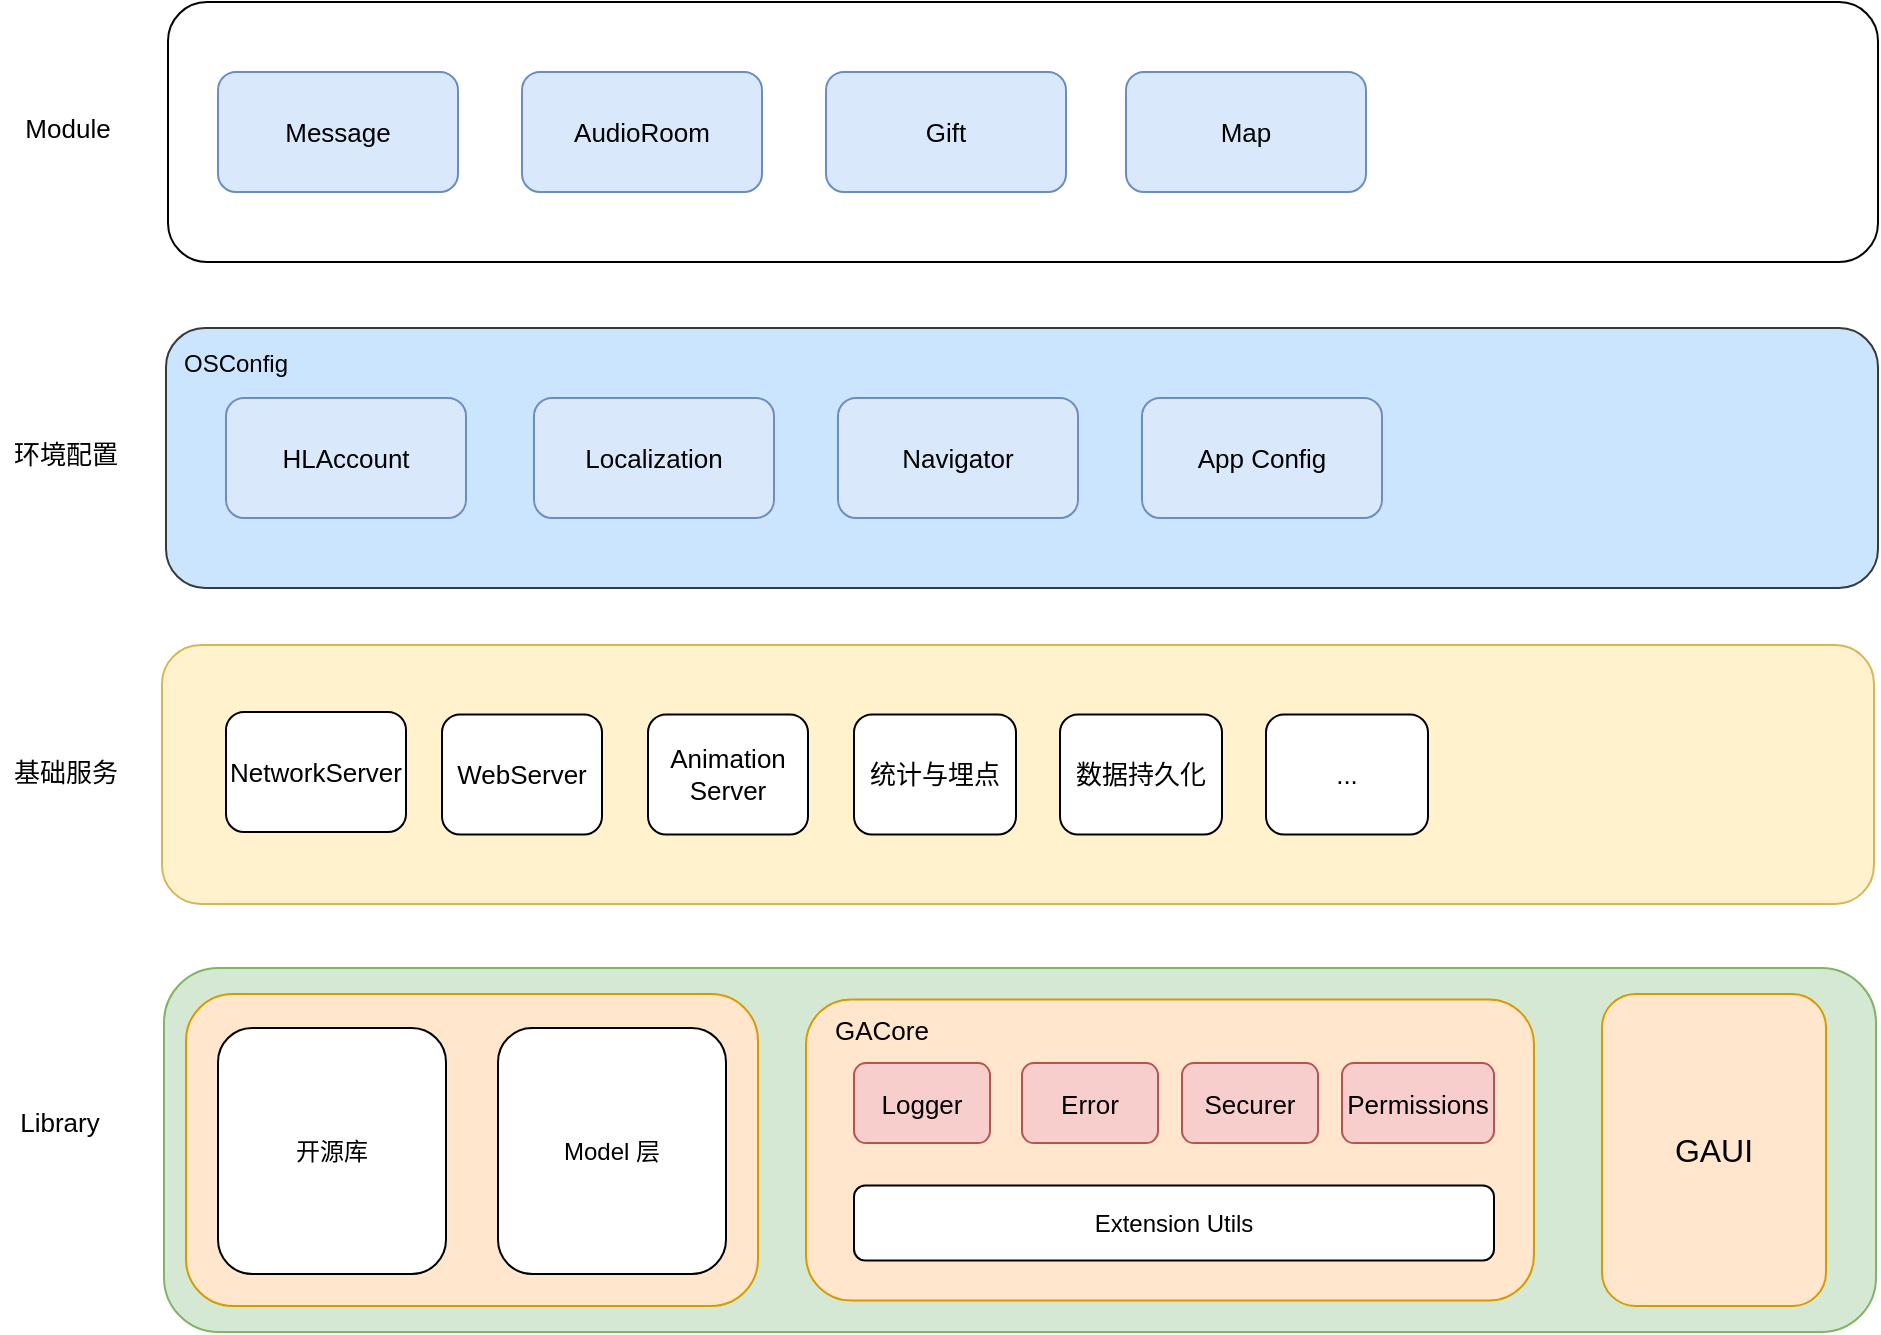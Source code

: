 <mxfile version="20.2.3" type="github">
  <diagram id="JV-Z8JvIyBZ-rmJih_gX" name="第 1 页">
    <mxGraphModel dx="1307" dy="686" grid="1" gridSize="10" guides="1" tooltips="1" connect="1" arrows="1" fold="1" page="1" pageScale="1" pageWidth="827" pageHeight="1169" math="0" shadow="0">
      <root>
        <mxCell id="0" />
        <mxCell id="1" parent="0" />
        <mxCell id="QcGS6fnNyyvbXQOgw6cx-1" value="l" style="rounded=1;whiteSpace=wrap;html=1;fillColor=#d5e8d4;strokeColor=#82b366;" vertex="1" parent="1">
          <mxGeometry x="359" y="992" width="856" height="182" as="geometry" />
        </mxCell>
        <mxCell id="QcGS6fnNyyvbXQOgw6cx-2" value="" style="rounded=1;whiteSpace=wrap;html=1;fillColor=#fff2cc;strokeColor=#d6b656;" vertex="1" parent="1">
          <mxGeometry x="358" y="830.5" width="856" height="129.5" as="geometry" />
        </mxCell>
        <mxCell id="QcGS6fnNyyvbXQOgw6cx-3" value="NetworkServer" style="rounded=1;whiteSpace=wrap;html=1;fontSize=13;strokeColor=default;" vertex="1" parent="1">
          <mxGeometry x="390" y="864" width="90" height="60" as="geometry" />
        </mxCell>
        <mxCell id="QcGS6fnNyyvbXQOgw6cx-4" value="WebServer" style="rounded=1;whiteSpace=wrap;html=1;fontSize=13;strokeColor=default;" vertex="1" parent="1">
          <mxGeometry x="498" y="865.25" width="80" height="60" as="geometry" />
        </mxCell>
        <mxCell id="QcGS6fnNyyvbXQOgw6cx-5" value="Animation&lt;br&gt;Server" style="rounded=1;whiteSpace=wrap;html=1;fontSize=13;strokeColor=default;" vertex="1" parent="1">
          <mxGeometry x="601" y="865.25" width="80" height="60" as="geometry" />
        </mxCell>
        <mxCell id="QcGS6fnNyyvbXQOgw6cx-6" value="统计与埋点" style="rounded=1;whiteSpace=wrap;html=1;fontSize=13;strokeColor=default;" vertex="1" parent="1">
          <mxGeometry x="704" y="865.25" width="81" height="60" as="geometry" />
        </mxCell>
        <mxCell id="QcGS6fnNyyvbXQOgw6cx-7" value="基础服务" style="text;html=1;strokeColor=none;fillColor=none;align=center;verticalAlign=middle;whiteSpace=wrap;rounded=0;fontSize=13;" vertex="1" parent="1">
          <mxGeometry x="280" y="879" width="60" height="30" as="geometry" />
        </mxCell>
        <mxCell id="QcGS6fnNyyvbXQOgw6cx-8" value="" style="rounded=1;whiteSpace=wrap;html=1;fillColor=#cce5ff;strokeColor=#36393d;" vertex="1" parent="1">
          <mxGeometry x="360" y="672" width="856" height="130" as="geometry" />
        </mxCell>
        <mxCell id="QcGS6fnNyyvbXQOgw6cx-9" value="环境配置" style="text;html=1;strokeColor=none;fillColor=none;align=center;verticalAlign=middle;whiteSpace=wrap;rounded=0;fontSize=13;" vertex="1" parent="1">
          <mxGeometry x="280" y="720" width="60" height="30" as="geometry" />
        </mxCell>
        <mxCell id="QcGS6fnNyyvbXQOgw6cx-10" value="HLAccount" style="rounded=1;whiteSpace=wrap;html=1;fontSize=13;strokeColor=#6c8ebf;fillColor=#dae8fc;" vertex="1" parent="1">
          <mxGeometry x="390" y="707" width="120" height="60" as="geometry" />
        </mxCell>
        <mxCell id="QcGS6fnNyyvbXQOgw6cx-11" value="Localization" style="rounded=1;whiteSpace=wrap;html=1;fontSize=13;strokeColor=#6c8ebf;fillColor=#dae8fc;" vertex="1" parent="1">
          <mxGeometry x="544" y="707" width="120" height="60" as="geometry" />
        </mxCell>
        <mxCell id="QcGS6fnNyyvbXQOgw6cx-12" value="Navigator" style="rounded=1;whiteSpace=wrap;html=1;fontSize=13;strokeColor=#6c8ebf;fillColor=#dae8fc;" vertex="1" parent="1">
          <mxGeometry x="696" y="707" width="120" height="60" as="geometry" />
        </mxCell>
        <mxCell id="QcGS6fnNyyvbXQOgw6cx-13" value="App Config" style="rounded=1;whiteSpace=wrap;html=1;fontSize=13;strokeColor=#6c8ebf;fillColor=#dae8fc;" vertex="1" parent="1">
          <mxGeometry x="848" y="707" width="120" height="60" as="geometry" />
        </mxCell>
        <mxCell id="QcGS6fnNyyvbXQOgw6cx-14" value="" style="rounded=1;whiteSpace=wrap;html=1;" vertex="1" parent="1">
          <mxGeometry x="361" y="509" width="855" height="130" as="geometry" />
        </mxCell>
        <mxCell id="QcGS6fnNyyvbXQOgw6cx-15" value="Module" style="text;html=1;strokeColor=none;fillColor=none;align=center;verticalAlign=middle;whiteSpace=wrap;rounded=0;fontSize=13;" vertex="1" parent="1">
          <mxGeometry x="281" y="557" width="60" height="30" as="geometry" />
        </mxCell>
        <mxCell id="QcGS6fnNyyvbXQOgw6cx-16" value="Message" style="rounded=1;whiteSpace=wrap;html=1;fontSize=13;strokeColor=#6c8ebf;fillColor=#dae8fc;" vertex="1" parent="1">
          <mxGeometry x="386" y="544" width="120" height="60" as="geometry" />
        </mxCell>
        <mxCell id="QcGS6fnNyyvbXQOgw6cx-17" value="AudioRoom" style="rounded=1;whiteSpace=wrap;html=1;fontSize=13;strokeColor=#6c8ebf;fillColor=#dae8fc;" vertex="1" parent="1">
          <mxGeometry x="538" y="544" width="120" height="60" as="geometry" />
        </mxCell>
        <mxCell id="QcGS6fnNyyvbXQOgw6cx-18" value="Gift" style="rounded=1;whiteSpace=wrap;html=1;fontSize=13;strokeColor=#6c8ebf;fillColor=#dae8fc;" vertex="1" parent="1">
          <mxGeometry x="690" y="544" width="120" height="60" as="geometry" />
        </mxCell>
        <mxCell id="QcGS6fnNyyvbXQOgw6cx-32" value="Library" style="text;html=1;strokeColor=none;fillColor=none;align=center;verticalAlign=middle;whiteSpace=wrap;rounded=0;fontSize=13;" vertex="1" parent="1">
          <mxGeometry x="277" y="1054" width="60" height="30" as="geometry" />
        </mxCell>
        <mxCell id="QcGS6fnNyyvbXQOgw6cx-34" value="数据持久化" style="rounded=1;whiteSpace=wrap;html=1;fontSize=13;strokeColor=default;" vertex="1" parent="1">
          <mxGeometry x="807" y="865.25" width="81" height="60" as="geometry" />
        </mxCell>
        <mxCell id="QcGS6fnNyyvbXQOgw6cx-35" value="Map" style="rounded=1;whiteSpace=wrap;html=1;fontSize=13;strokeColor=#6c8ebf;fillColor=#dae8fc;" vertex="1" parent="1">
          <mxGeometry x="840" y="544" width="120" height="60" as="geometry" />
        </mxCell>
        <mxCell id="QcGS6fnNyyvbXQOgw6cx-36" value="OSConfig" style="text;html=1;strokeColor=none;fillColor=none;align=center;verticalAlign=middle;whiteSpace=wrap;rounded=0;" vertex="1" parent="1">
          <mxGeometry x="350" y="680" width="90" height="20" as="geometry" />
        </mxCell>
        <mxCell id="QcGS6fnNyyvbXQOgw6cx-30" value="" style="group" vertex="1" connectable="0" parent="1">
          <mxGeometry x="370" y="1005" width="286.0" height="156" as="geometry" />
        </mxCell>
        <mxCell id="QcGS6fnNyyvbXQOgw6cx-54" value="" style="group" vertex="1" connectable="0" parent="QcGS6fnNyyvbXQOgw6cx-30">
          <mxGeometry width="286.0" height="156" as="geometry" />
        </mxCell>
        <mxCell id="QcGS6fnNyyvbXQOgw6cx-31" value="" style="rounded=1;whiteSpace=wrap;html=1;fontSize=16;strokeColor=#d79b00;fillColor=#ffe6cc;" vertex="1" parent="QcGS6fnNyyvbXQOgw6cx-54">
          <mxGeometry width="286.0" height="156" as="geometry" />
        </mxCell>
        <mxCell id="QcGS6fnNyyvbXQOgw6cx-49" value="开源库" style="rounded=1;whiteSpace=wrap;html=1;" vertex="1" parent="QcGS6fnNyyvbXQOgw6cx-54">
          <mxGeometry x="16" y="17.02" width="114" height="122.99" as="geometry" />
        </mxCell>
        <mxCell id="QcGS6fnNyyvbXQOgw6cx-53" value="Model 层" style="rounded=1;whiteSpace=wrap;html=1;" vertex="1" parent="QcGS6fnNyyvbXQOgw6cx-54">
          <mxGeometry x="156" y="17.02" width="114" height="122.99" as="geometry" />
        </mxCell>
        <mxCell id="QcGS6fnNyyvbXQOgw6cx-56" value="..." style="rounded=1;whiteSpace=wrap;html=1;fontSize=13;strokeColor=default;" vertex="1" parent="1">
          <mxGeometry x="910" y="865.25" width="81" height="60" as="geometry" />
        </mxCell>
        <mxCell id="QcGS6fnNyyvbXQOgw6cx-57" value="" style="group" vertex="1" connectable="0" parent="1">
          <mxGeometry x="1078" y="1005" width="112" height="156" as="geometry" />
        </mxCell>
        <mxCell id="QcGS6fnNyyvbXQOgw6cx-59" value="GAUI" style="rounded=1;whiteSpace=wrap;html=1;fontSize=16;strokeColor=#d79b00;fillColor=#ffe6cc;" vertex="1" parent="QcGS6fnNyyvbXQOgw6cx-57">
          <mxGeometry width="112.0" height="156" as="geometry" />
        </mxCell>
        <mxCell id="QcGS6fnNyyvbXQOgw6cx-62" value="" style="group" vertex="1" connectable="0" parent="1">
          <mxGeometry x="680" y="1007.69" width="364" height="150.62" as="geometry" />
        </mxCell>
        <mxCell id="QcGS6fnNyyvbXQOgw6cx-20" value="" style="rounded=1;whiteSpace=wrap;html=1;fontSize=16;strokeColor=#d79b00;fillColor=#ffe6cc;" vertex="1" parent="QcGS6fnNyyvbXQOgw6cx-62">
          <mxGeometry width="364" height="150.62" as="geometry" />
        </mxCell>
        <mxCell id="QcGS6fnNyyvbXQOgw6cx-21" value="GACore" style="text;html=1;strokeColor=none;fillColor=none;align=center;verticalAlign=middle;whiteSpace=wrap;rounded=0;fontSize=13;" vertex="1" parent="QcGS6fnNyyvbXQOgw6cx-62">
          <mxGeometry x="7.5" width="60" height="30" as="geometry" />
        </mxCell>
        <mxCell id="QcGS6fnNyyvbXQOgw6cx-23" value="Extension Utils" style="rounded=1;whiteSpace=wrap;html=1;" vertex="1" parent="QcGS6fnNyyvbXQOgw6cx-62">
          <mxGeometry x="24" y="93.0" width="320" height="37.62" as="geometry" />
        </mxCell>
        <mxCell id="QcGS6fnNyyvbXQOgw6cx-27" value="Error" style="rounded=1;whiteSpace=wrap;html=1;fontSize=13;strokeColor=#b85450;fillColor=#f8cecc;flipH=0;" vertex="1" parent="QcGS6fnNyyvbXQOgw6cx-62">
          <mxGeometry x="108" y="31.87" width="68" height="40" as="geometry" />
        </mxCell>
        <mxCell id="QcGS6fnNyyvbXQOgw6cx-28" value="Logger" style="rounded=1;whiteSpace=wrap;html=1;fontSize=13;strokeColor=#b85450;fillColor=#f8cecc;flipH=0;" vertex="1" parent="QcGS6fnNyyvbXQOgw6cx-62">
          <mxGeometry x="24" y="31.87" width="68" height="40" as="geometry" />
        </mxCell>
        <mxCell id="QcGS6fnNyyvbXQOgw6cx-29" value="Securer" style="rounded=1;whiteSpace=wrap;html=1;fontSize=13;strokeColor=#b85450;fillColor=#f8cecc;flipH=0;" vertex="1" parent="QcGS6fnNyyvbXQOgw6cx-62">
          <mxGeometry x="188" y="31.87" width="68" height="40" as="geometry" />
        </mxCell>
        <mxCell id="QcGS6fnNyyvbXQOgw6cx-55" value="Permissions" style="rounded=1;whiteSpace=wrap;html=1;fontSize=13;strokeColor=#b85450;fillColor=#f8cecc;flipH=0;" vertex="1" parent="QcGS6fnNyyvbXQOgw6cx-62">
          <mxGeometry x="268" y="31.87" width="76" height="40" as="geometry" />
        </mxCell>
      </root>
    </mxGraphModel>
  </diagram>
</mxfile>

